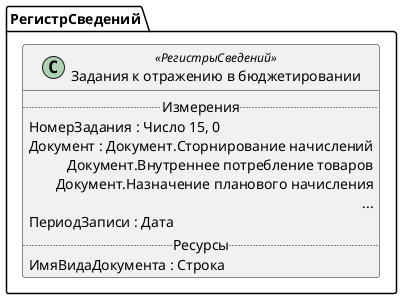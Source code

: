 ﻿@startuml ЗаданияКОтражениюВБюджетировании
'!include templates.wsd
'..\include templates.wsd
class РегистрСведений.ЗаданияКОтражениюВБюджетировании as "Задания к отражению в бюджетировании" <<РегистрыСведений>>
{
..Измерения..
НомерЗадания : Число 15, 0
Документ : Документ.Сторнирование начислений\rДокумент.Внутреннее потребление товаров\rДокумент.Назначение планового начисления\r...
ПериодЗаписи : Дата
..Ресурсы..
ИмяВидаДокумента : Строка
}
@enduml
